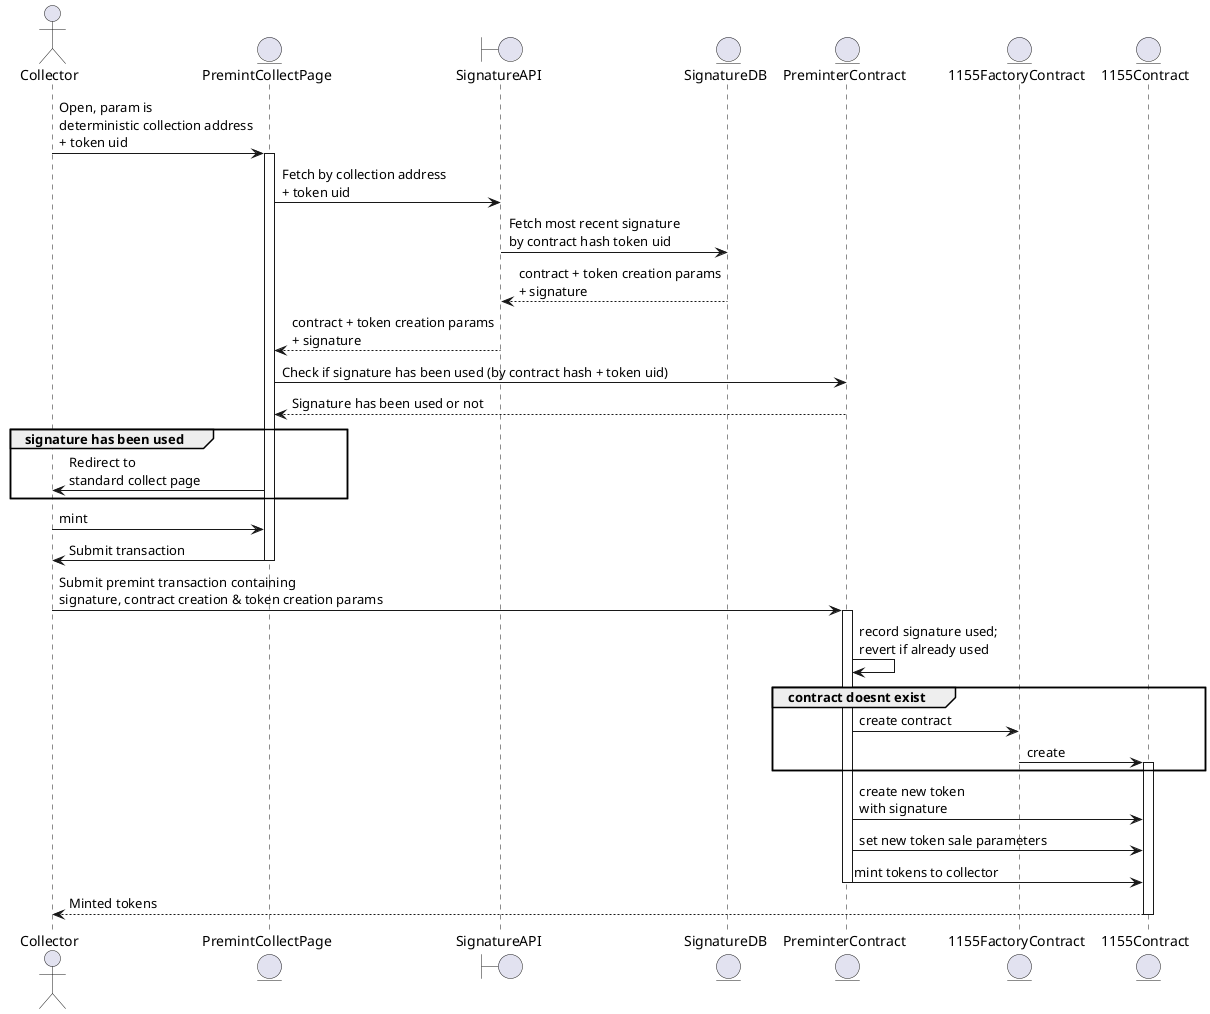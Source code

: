 @startuml
actor Collector
entity PremintCollectPage 
boundary SignatureAPI
entity SignatureDB
entity PreminterContract
entity 1155FactoryContract
entity 1155Contract

Collector -> PremintCollectPage: Open, param is \ndeterministic collection address\n+ token uid
Activate PremintCollectPage
PremintCollectPage -> SignatureAPI: Fetch by collection address\n+ token uid
SignatureAPI -> SignatureDB: Fetch most recent signature\nby contract hash token uid
SignatureDB --> SignatureAPI: contract + token creation params\n+ signature
SignatureAPI --> PremintCollectPage: contract + token creation params\n+ signature
PremintCollectPage -> PreminterContract: Check if signature has been used (by contract hash + token uid)
PreminterContract --> PremintCollectPage: Signature has been used or not

Group signature has been used

    PremintCollectPage -> Collector: Redirect to \nstandard collect page

end

Collector -> PremintCollectPage: mint
PremintCollectPage -> Collector: Submit transaction
deactivate PremintCollectPage
Collector -> PreminterContract: Submit premint transaction containing \nsignature, contract creation & token creation params
activate PreminterContract
PreminterContract -> PreminterContract: record signature used;\nrevert if already used

Group contract doesnt exist
  
    PreminterContract -> 1155FactoryContract: create contract
    1155FactoryContract -> 1155Contract: create
    activate 1155Contract

end

PreminterContract -> 1155Contract: create new token\nwith signature
PreminterContract -> 1155Contract: set new token sale parameters
PreminterContract -> 1155Contract: mint tokens to collector

deactivate PreminterContract
1155Contract --> Collector: Minted tokens
deactivate 1155Contract

@enduml